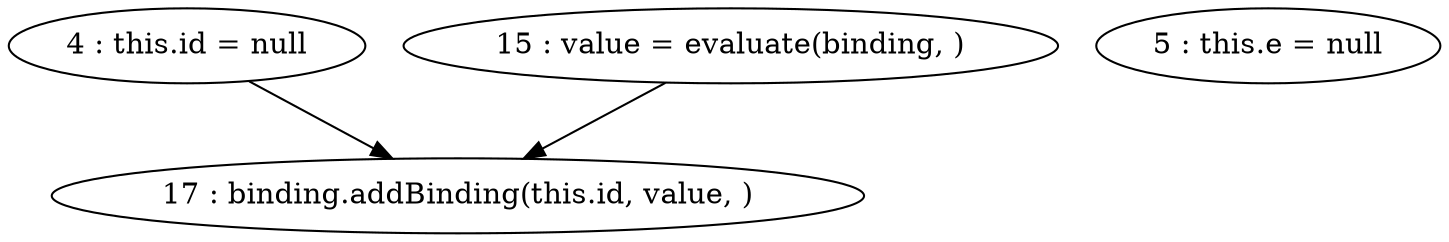 digraph G {
"4 : this.id = null"
"4 : this.id = null" -> "17 : binding.addBinding(this.id, value, )"
"5 : this.e = null"
"15 : value = evaluate(binding, )"
"15 : value = evaluate(binding, )" -> "17 : binding.addBinding(this.id, value, )"
"17 : binding.addBinding(this.id, value, )"
}